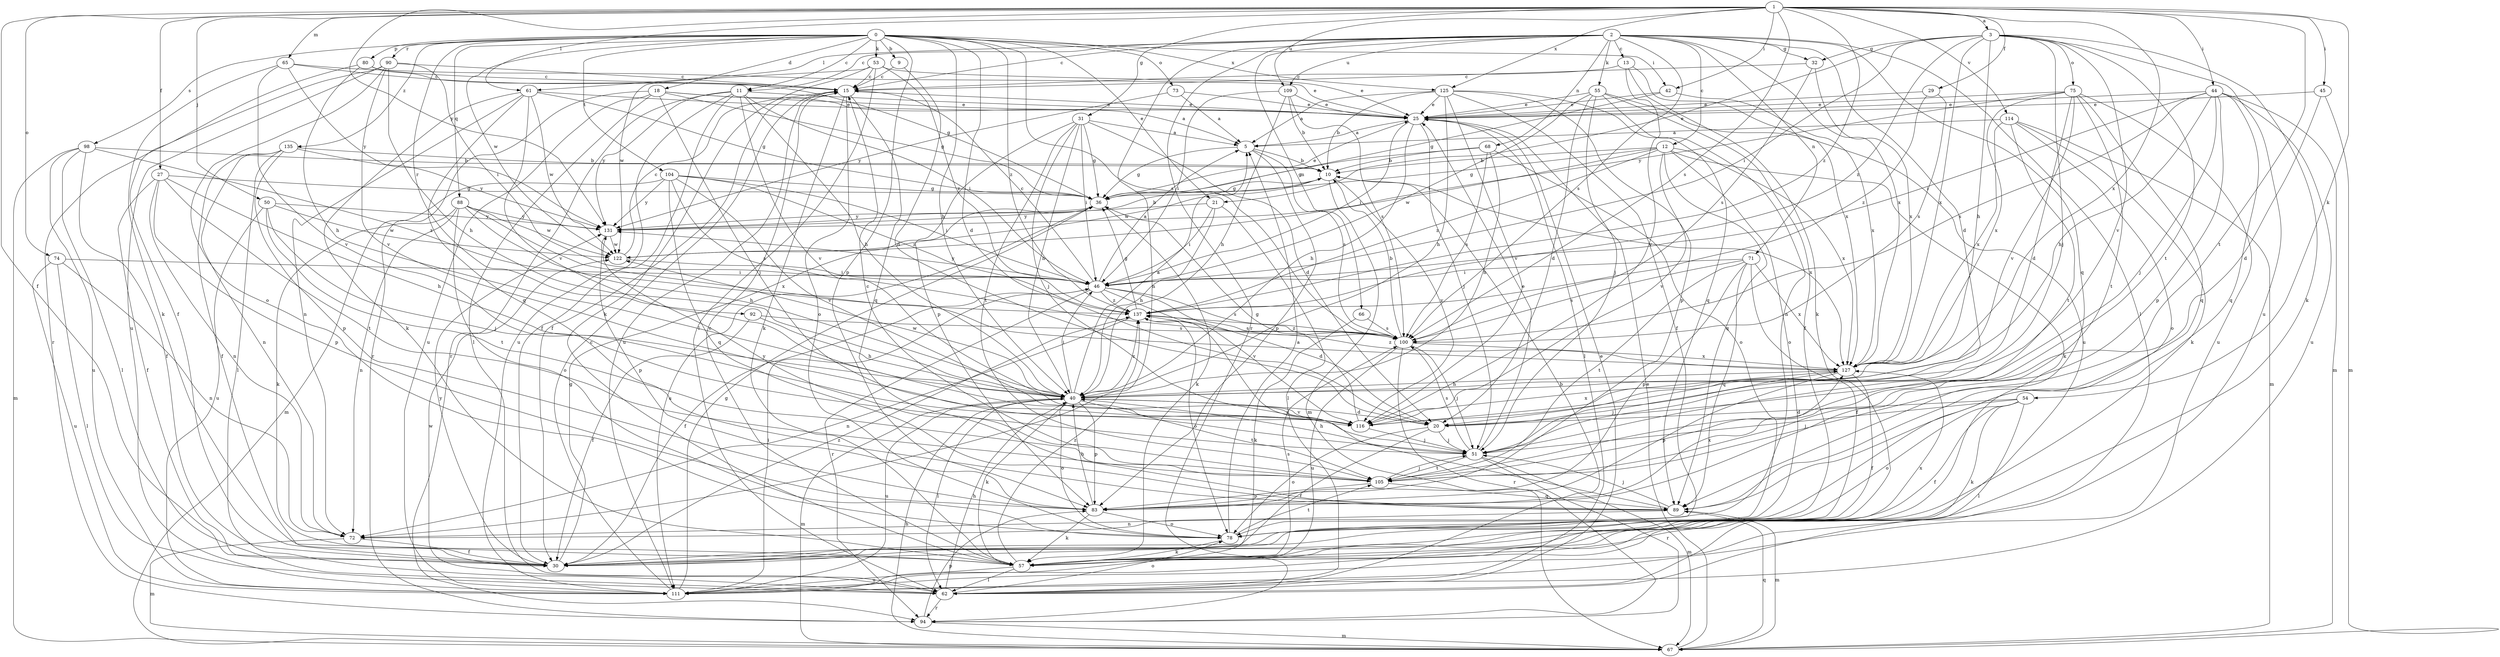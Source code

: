 strict digraph  {
0;
1;
2;
3;
5;
9;
10;
11;
12;
13;
15;
18;
20;
21;
25;
27;
29;
30;
31;
32;
36;
40;
42;
44;
45;
46;
50;
51;
53;
54;
55;
57;
61;
62;
65;
66;
67;
68;
71;
72;
73;
74;
75;
78;
80;
83;
88;
89;
90;
92;
94;
98;
100;
104;
105;
109;
111;
114;
116;
122;
125;
127;
131;
135;
137;
0 -> 9  [label=b];
0 -> 11  [label=c];
0 -> 18  [label=d];
0 -> 20  [label=d];
0 -> 21  [label=e];
0 -> 40  [label=h];
0 -> 42  [label=i];
0 -> 53  [label=k];
0 -> 73  [label=o];
0 -> 80  [label=p];
0 -> 83  [label=p];
0 -> 88  [label=q];
0 -> 90  [label=r];
0 -> 92  [label=r];
0 -> 98  [label=s];
0 -> 100  [label=s];
0 -> 104  [label=t];
0 -> 122  [label=w];
0 -> 125  [label=x];
0 -> 135  [label=z];
0 -> 137  [label=z];
1 -> 3  [label=a];
1 -> 27  [label=f];
1 -> 29  [label=f];
1 -> 30  [label=f];
1 -> 31  [label=g];
1 -> 42  [label=i];
1 -> 44  [label=i];
1 -> 45  [label=i];
1 -> 50  [label=j];
1 -> 54  [label=k];
1 -> 61  [label=l];
1 -> 65  [label=m];
1 -> 74  [label=o];
1 -> 100  [label=s];
1 -> 105  [label=t];
1 -> 109  [label=u];
1 -> 114  [label=v];
1 -> 125  [label=x];
1 -> 127  [label=x];
1 -> 131  [label=y];
1 -> 137  [label=z];
2 -> 11  [label=c];
2 -> 12  [label=c];
2 -> 13  [label=c];
2 -> 15  [label=c];
2 -> 20  [label=d];
2 -> 32  [label=g];
2 -> 55  [label=k];
2 -> 61  [label=l];
2 -> 62  [label=l];
2 -> 66  [label=m];
2 -> 68  [label=n];
2 -> 71  [label=n];
2 -> 72  [label=n];
2 -> 89  [label=q];
2 -> 94  [label=r];
2 -> 100  [label=s];
2 -> 109  [label=u];
2 -> 127  [label=x];
3 -> 21  [label=e];
3 -> 32  [label=g];
3 -> 40  [label=h];
3 -> 46  [label=i];
3 -> 51  [label=j];
3 -> 57  [label=k];
3 -> 75  [label=o];
3 -> 105  [label=t];
3 -> 111  [label=u];
3 -> 116  [label=v];
3 -> 127  [label=x];
3 -> 137  [label=z];
5 -> 10  [label=b];
5 -> 36  [label=g];
5 -> 83  [label=p];
5 -> 100  [label=s];
9 -> 15  [label=c];
9 -> 20  [label=d];
10 -> 36  [label=g];
10 -> 67  [label=m];
10 -> 116  [label=v];
10 -> 122  [label=w];
10 -> 127  [label=x];
11 -> 25  [label=e];
11 -> 30  [label=f];
11 -> 40  [label=h];
11 -> 46  [label=i];
11 -> 94  [label=r];
11 -> 111  [label=u];
11 -> 116  [label=v];
11 -> 131  [label=y];
12 -> 10  [label=b];
12 -> 36  [label=g];
12 -> 57  [label=k];
12 -> 78  [label=o];
12 -> 89  [label=q];
12 -> 116  [label=v];
12 -> 122  [label=w];
12 -> 127  [label=x];
12 -> 137  [label=z];
13 -> 15  [label=c];
13 -> 57  [label=k];
13 -> 116  [label=v];
13 -> 127  [label=x];
15 -> 25  [label=e];
15 -> 30  [label=f];
15 -> 57  [label=k];
15 -> 78  [label=o];
15 -> 89  [label=q];
15 -> 111  [label=u];
18 -> 5  [label=a];
18 -> 25  [label=e];
18 -> 36  [label=g];
18 -> 51  [label=j];
18 -> 62  [label=l];
18 -> 94  [label=r];
18 -> 111  [label=u];
20 -> 30  [label=f];
20 -> 51  [label=j];
20 -> 78  [label=o];
21 -> 40  [label=h];
21 -> 46  [label=i];
21 -> 62  [label=l];
21 -> 131  [label=y];
25 -> 5  [label=a];
25 -> 40  [label=h];
25 -> 46  [label=i];
25 -> 51  [label=j];
25 -> 62  [label=l];
27 -> 30  [label=f];
27 -> 36  [label=g];
27 -> 40  [label=h];
27 -> 72  [label=n];
27 -> 83  [label=p];
27 -> 105  [label=t];
29 -> 25  [label=e];
29 -> 100  [label=s];
29 -> 137  [label=z];
30 -> 36  [label=g];
30 -> 131  [label=y];
30 -> 137  [label=z];
31 -> 5  [label=a];
31 -> 20  [label=d];
31 -> 36  [label=g];
31 -> 40  [label=h];
31 -> 46  [label=i];
31 -> 51  [label=j];
31 -> 83  [label=p];
31 -> 105  [label=t];
32 -> 15  [label=c];
32 -> 100  [label=s];
32 -> 127  [label=x];
36 -> 25  [label=e];
36 -> 57  [label=k];
36 -> 111  [label=u];
36 -> 131  [label=y];
40 -> 5  [label=a];
40 -> 20  [label=d];
40 -> 46  [label=i];
40 -> 57  [label=k];
40 -> 62  [label=l];
40 -> 67  [label=m];
40 -> 78  [label=o];
40 -> 83  [label=p];
40 -> 105  [label=t];
40 -> 111  [label=u];
40 -> 116  [label=v];
40 -> 122  [label=w];
40 -> 137  [label=z];
42 -> 25  [label=e];
42 -> 36  [label=g];
42 -> 127  [label=x];
44 -> 25  [label=e];
44 -> 40  [label=h];
44 -> 46  [label=i];
44 -> 51  [label=j];
44 -> 67  [label=m];
44 -> 83  [label=p];
44 -> 89  [label=q];
44 -> 100  [label=s];
44 -> 111  [label=u];
45 -> 20  [label=d];
45 -> 25  [label=e];
45 -> 67  [label=m];
46 -> 5  [label=a];
46 -> 15  [label=c];
46 -> 20  [label=d];
46 -> 30  [label=f];
46 -> 94  [label=r];
46 -> 100  [label=s];
46 -> 116  [label=v];
46 -> 131  [label=y];
46 -> 137  [label=z];
50 -> 51  [label=j];
50 -> 105  [label=t];
50 -> 111  [label=u];
50 -> 122  [label=w];
50 -> 131  [label=y];
51 -> 25  [label=e];
51 -> 40  [label=h];
51 -> 67  [label=m];
51 -> 94  [label=r];
51 -> 100  [label=s];
51 -> 105  [label=t];
53 -> 15  [label=c];
53 -> 25  [label=e];
53 -> 57  [label=k];
53 -> 62  [label=l];
53 -> 122  [label=w];
53 -> 137  [label=z];
54 -> 20  [label=d];
54 -> 30  [label=f];
54 -> 51  [label=j];
54 -> 57  [label=k];
54 -> 62  [label=l];
54 -> 78  [label=o];
55 -> 20  [label=d];
55 -> 25  [label=e];
55 -> 30  [label=f];
55 -> 46  [label=i];
55 -> 51  [label=j];
55 -> 72  [label=n];
55 -> 111  [label=u];
57 -> 15  [label=c];
57 -> 62  [label=l];
57 -> 100  [label=s];
57 -> 111  [label=u];
57 -> 127  [label=x];
57 -> 137  [label=z];
61 -> 25  [label=e];
61 -> 36  [label=g];
61 -> 57  [label=k];
61 -> 72  [label=n];
61 -> 89  [label=q];
61 -> 116  [label=v];
61 -> 122  [label=w];
62 -> 10  [label=b];
62 -> 25  [label=e];
62 -> 40  [label=h];
62 -> 78  [label=o];
62 -> 94  [label=r];
62 -> 122  [label=w];
65 -> 15  [label=c];
65 -> 25  [label=e];
65 -> 57  [label=k];
65 -> 116  [label=v];
65 -> 131  [label=y];
66 -> 57  [label=k];
66 -> 100  [label=s];
67 -> 25  [label=e];
67 -> 40  [label=h];
67 -> 89  [label=q];
68 -> 10  [label=b];
68 -> 36  [label=g];
68 -> 40  [label=h];
68 -> 78  [label=o];
68 -> 100  [label=s];
71 -> 30  [label=f];
71 -> 46  [label=i];
71 -> 83  [label=p];
71 -> 89  [label=q];
71 -> 100  [label=s];
71 -> 105  [label=t];
71 -> 127  [label=x];
72 -> 30  [label=f];
72 -> 67  [label=m];
73 -> 5  [label=a];
73 -> 25  [label=e];
73 -> 131  [label=y];
74 -> 46  [label=i];
74 -> 62  [label=l];
74 -> 72  [label=n];
74 -> 111  [label=u];
75 -> 20  [label=d];
75 -> 25  [label=e];
75 -> 89  [label=q];
75 -> 105  [label=t];
75 -> 111  [label=u];
75 -> 116  [label=v];
75 -> 127  [label=x];
75 -> 131  [label=y];
78 -> 5  [label=a];
78 -> 57  [label=k];
78 -> 105  [label=t];
80 -> 15  [label=c];
80 -> 30  [label=f];
80 -> 36  [label=g];
80 -> 40  [label=h];
83 -> 40  [label=h];
83 -> 57  [label=k];
83 -> 78  [label=o];
83 -> 127  [label=x];
88 -> 40  [label=h];
88 -> 57  [label=k];
88 -> 72  [label=n];
88 -> 78  [label=o];
88 -> 122  [label=w];
88 -> 127  [label=x];
88 -> 131  [label=y];
89 -> 51  [label=j];
89 -> 67  [label=m];
89 -> 72  [label=n];
89 -> 137  [label=z];
90 -> 15  [label=c];
90 -> 40  [label=h];
90 -> 46  [label=i];
90 -> 78  [label=o];
90 -> 94  [label=r];
90 -> 111  [label=u];
90 -> 116  [label=v];
92 -> 30  [label=f];
92 -> 40  [label=h];
92 -> 100  [label=s];
94 -> 67  [label=m];
94 -> 83  [label=p];
98 -> 10  [label=b];
98 -> 30  [label=f];
98 -> 62  [label=l];
98 -> 67  [label=m];
98 -> 111  [label=u];
98 -> 137  [label=z];
100 -> 10  [label=b];
100 -> 51  [label=j];
100 -> 94  [label=r];
100 -> 111  [label=u];
100 -> 127  [label=x];
100 -> 137  [label=z];
104 -> 36  [label=g];
104 -> 46  [label=i];
104 -> 67  [label=m];
104 -> 89  [label=q];
104 -> 100  [label=s];
104 -> 116  [label=v];
104 -> 131  [label=y];
104 -> 137  [label=z];
105 -> 15  [label=c];
105 -> 51  [label=j];
105 -> 83  [label=p];
105 -> 89  [label=q];
105 -> 131  [label=y];
109 -> 10  [label=b];
109 -> 25  [label=e];
109 -> 40  [label=h];
109 -> 46  [label=i];
109 -> 100  [label=s];
111 -> 15  [label=c];
111 -> 36  [label=g];
111 -> 46  [label=i];
114 -> 5  [label=a];
114 -> 57  [label=k];
114 -> 67  [label=m];
114 -> 78  [label=o];
114 -> 105  [label=t];
114 -> 127  [label=x];
116 -> 36  [label=g];
116 -> 51  [label=j];
116 -> 127  [label=x];
122 -> 15  [label=c];
122 -> 46  [label=i];
125 -> 5  [label=a];
125 -> 10  [label=b];
125 -> 25  [label=e];
125 -> 30  [label=f];
125 -> 40  [label=h];
125 -> 83  [label=p];
125 -> 89  [label=q];
125 -> 116  [label=v];
127 -> 30  [label=f];
127 -> 40  [label=h];
127 -> 51  [label=j];
127 -> 83  [label=p];
127 -> 137  [label=z];
131 -> 10  [label=b];
131 -> 83  [label=p];
131 -> 122  [label=w];
135 -> 10  [label=b];
135 -> 30  [label=f];
135 -> 62  [label=l];
135 -> 72  [label=n];
135 -> 83  [label=p];
135 -> 131  [label=y];
137 -> 36  [label=g];
137 -> 72  [label=n];
137 -> 78  [label=o];
137 -> 100  [label=s];
}
